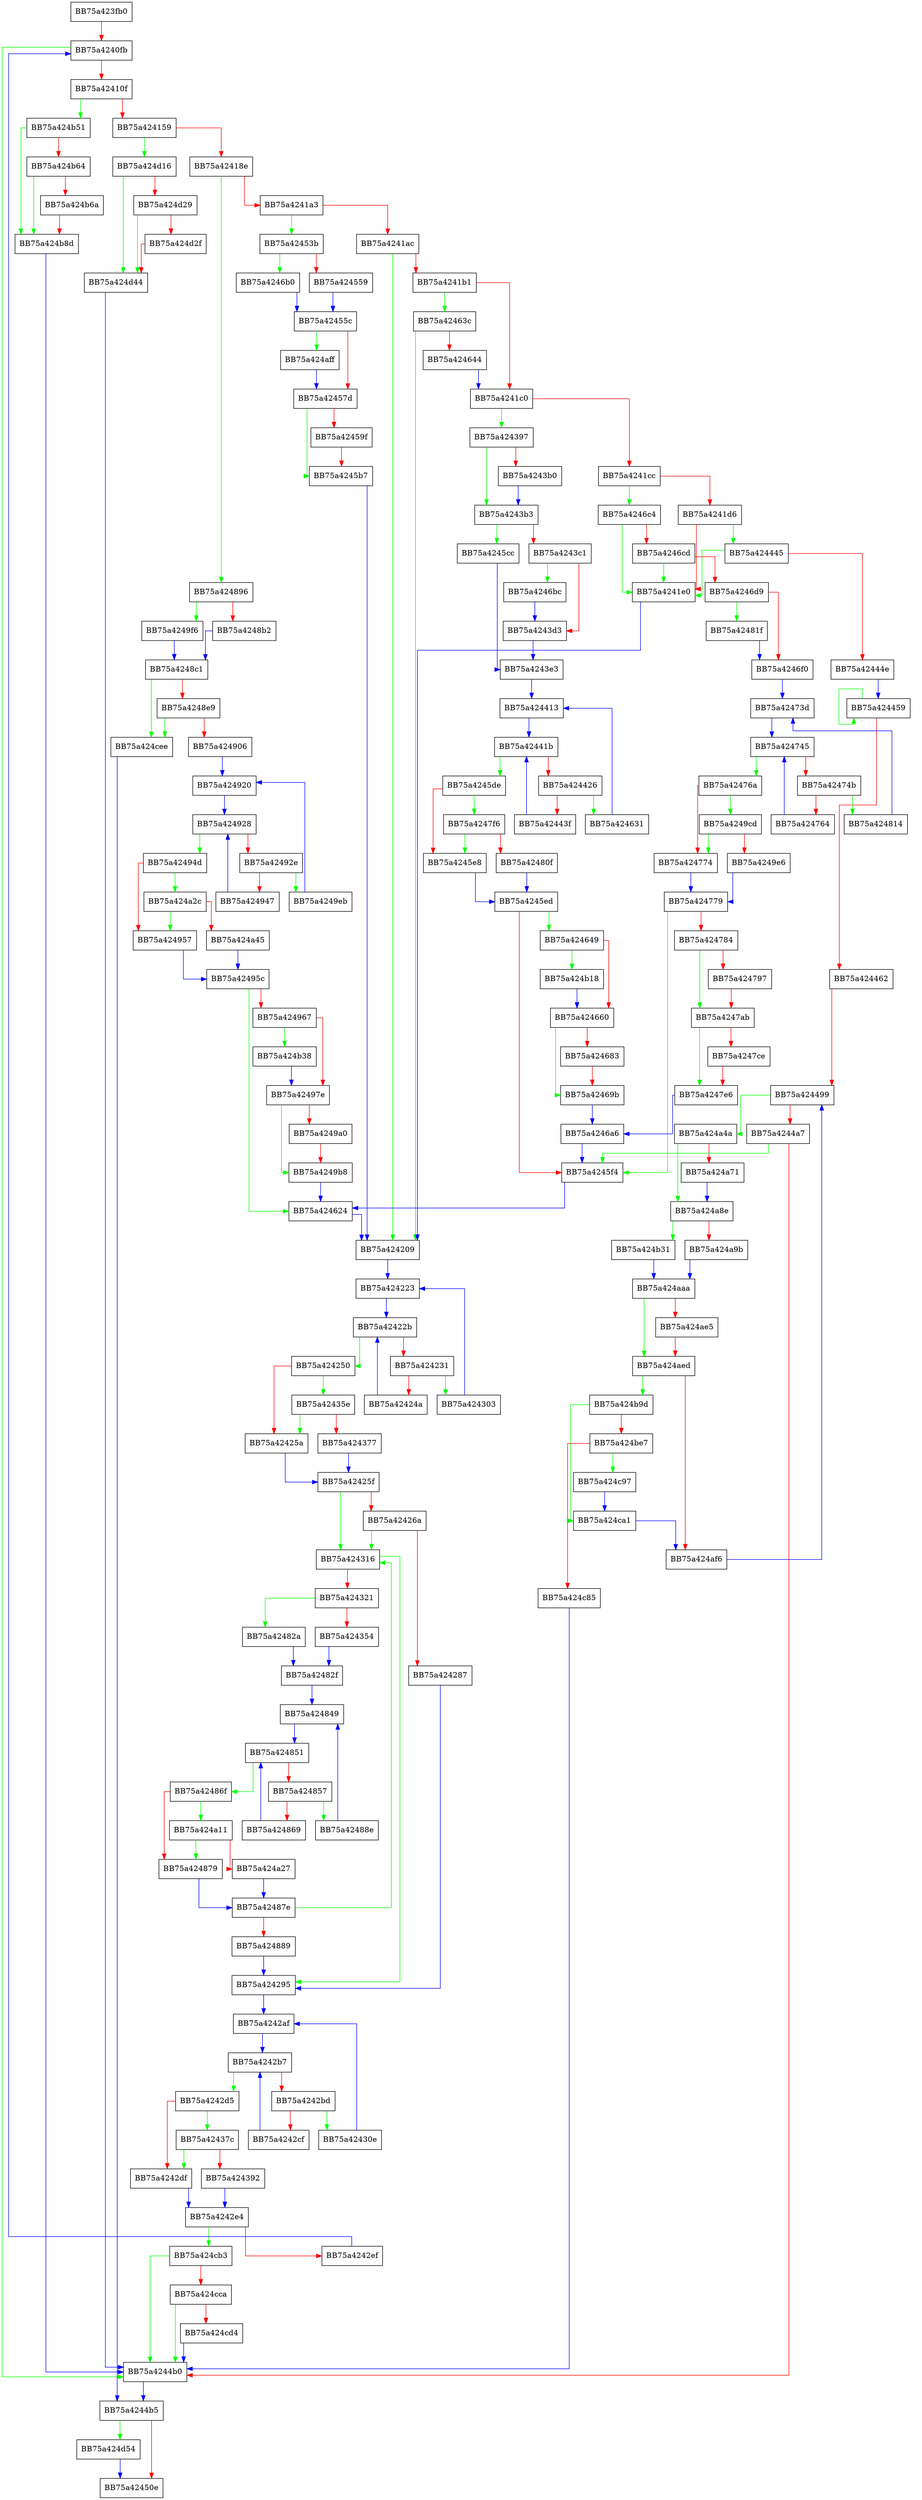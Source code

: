 digraph ResolveEntryPoint {
  node [shape="box"];
  graph [splines=ortho];
  BB75a423fb0 -> BB75a4240fb [color="red"];
  BB75a4240fb -> BB75a4244b0 [color="green"];
  BB75a4240fb -> BB75a42410f [color="red"];
  BB75a42410f -> BB75a424b51 [color="green"];
  BB75a42410f -> BB75a424159 [color="red"];
  BB75a424159 -> BB75a424d16 [color="green"];
  BB75a424159 -> BB75a42418e [color="red"];
  BB75a42418e -> BB75a424896 [color="green"];
  BB75a42418e -> BB75a4241a3 [color="red"];
  BB75a4241a3 -> BB75a42453b [color="green"];
  BB75a4241a3 -> BB75a4241ac [color="red"];
  BB75a4241ac -> BB75a424209 [color="green"];
  BB75a4241ac -> BB75a4241b1 [color="red"];
  BB75a4241b1 -> BB75a42463c [color="green"];
  BB75a4241b1 -> BB75a4241c0 [color="red"];
  BB75a4241c0 -> BB75a424397 [color="green"];
  BB75a4241c0 -> BB75a4241cc [color="red"];
  BB75a4241cc -> BB75a4246c4 [color="green"];
  BB75a4241cc -> BB75a4241d6 [color="red"];
  BB75a4241d6 -> BB75a424445 [color="green"];
  BB75a4241d6 -> BB75a4241e0 [color="red"];
  BB75a4241e0 -> BB75a424209 [color="blue"];
  BB75a424209 -> BB75a424223 [color="blue"];
  BB75a424223 -> BB75a42422b [color="blue"];
  BB75a42422b -> BB75a424250 [color="green"];
  BB75a42422b -> BB75a424231 [color="red"];
  BB75a424231 -> BB75a424303 [color="green"];
  BB75a424231 -> BB75a42424a [color="red"];
  BB75a42424a -> BB75a42422b [color="blue"];
  BB75a424250 -> BB75a42435e [color="green"];
  BB75a424250 -> BB75a42425a [color="red"];
  BB75a42425a -> BB75a42425f [color="blue"];
  BB75a42425f -> BB75a424316 [color="green"];
  BB75a42425f -> BB75a42426a [color="red"];
  BB75a42426a -> BB75a424316 [color="green"];
  BB75a42426a -> BB75a424287 [color="red"];
  BB75a424287 -> BB75a424295 [color="blue"];
  BB75a424295 -> BB75a4242af [color="blue"];
  BB75a4242af -> BB75a4242b7 [color="blue"];
  BB75a4242b7 -> BB75a4242d5 [color="green"];
  BB75a4242b7 -> BB75a4242bd [color="red"];
  BB75a4242bd -> BB75a42430e [color="green"];
  BB75a4242bd -> BB75a4242cf [color="red"];
  BB75a4242cf -> BB75a4242b7 [color="blue"];
  BB75a4242d5 -> BB75a42437c [color="green"];
  BB75a4242d5 -> BB75a4242df [color="red"];
  BB75a4242df -> BB75a4242e4 [color="blue"];
  BB75a4242e4 -> BB75a424cb3 [color="green"];
  BB75a4242e4 -> BB75a4242ef [color="red"];
  BB75a4242ef -> BB75a4240fb [color="blue"];
  BB75a424303 -> BB75a424223 [color="blue"];
  BB75a42430e -> BB75a4242af [color="blue"];
  BB75a424316 -> BB75a424295 [color="green"];
  BB75a424316 -> BB75a424321 [color="red"];
  BB75a424321 -> BB75a42482a [color="green"];
  BB75a424321 -> BB75a424354 [color="red"];
  BB75a424354 -> BB75a42482f [color="blue"];
  BB75a42435e -> BB75a42425a [color="green"];
  BB75a42435e -> BB75a424377 [color="red"];
  BB75a424377 -> BB75a42425f [color="blue"];
  BB75a42437c -> BB75a4242df [color="green"];
  BB75a42437c -> BB75a424392 [color="red"];
  BB75a424392 -> BB75a4242e4 [color="blue"];
  BB75a424397 -> BB75a4243b3 [color="green"];
  BB75a424397 -> BB75a4243b0 [color="red"];
  BB75a4243b0 -> BB75a4243b3 [color="blue"];
  BB75a4243b3 -> BB75a4245cc [color="green"];
  BB75a4243b3 -> BB75a4243c1 [color="red"];
  BB75a4243c1 -> BB75a4246bc [color="green"];
  BB75a4243c1 -> BB75a4243d3 [color="red"];
  BB75a4243d3 -> BB75a4243e3 [color="blue"];
  BB75a4243e3 -> BB75a424413 [color="blue"];
  BB75a424413 -> BB75a42441b [color="blue"];
  BB75a42441b -> BB75a4245de [color="green"];
  BB75a42441b -> BB75a424426 [color="red"];
  BB75a424426 -> BB75a424631 [color="green"];
  BB75a424426 -> BB75a42443f [color="red"];
  BB75a42443f -> BB75a42441b [color="blue"];
  BB75a424445 -> BB75a4241e0 [color="green"];
  BB75a424445 -> BB75a42444e [color="red"];
  BB75a42444e -> BB75a424459 [color="blue"];
  BB75a424459 -> BB75a424459 [color="green"];
  BB75a424459 -> BB75a424462 [color="red"];
  BB75a424462 -> BB75a424499 [color="red"];
  BB75a424499 -> BB75a424a4a [color="green"];
  BB75a424499 -> BB75a4244a7 [color="red"];
  BB75a4244a7 -> BB75a4245f4 [color="green"];
  BB75a4244a7 -> BB75a4244b0 [color="red"];
  BB75a4244b0 -> BB75a4244b5 [color="blue"];
  BB75a4244b5 -> BB75a424d54 [color="green"];
  BB75a4244b5 -> BB75a42450e [color="red"];
  BB75a42453b -> BB75a4246b0 [color="green"];
  BB75a42453b -> BB75a424559 [color="red"];
  BB75a424559 -> BB75a42455c [color="blue"];
  BB75a42455c -> BB75a424aff [color="green"];
  BB75a42455c -> BB75a42457d [color="red"];
  BB75a42457d -> BB75a4245b7 [color="green"];
  BB75a42457d -> BB75a42459f [color="red"];
  BB75a42459f -> BB75a4245b7 [color="red"];
  BB75a4245b7 -> BB75a424209 [color="blue"];
  BB75a4245cc -> BB75a4243e3 [color="blue"];
  BB75a4245de -> BB75a4247f6 [color="green"];
  BB75a4245de -> BB75a4245e8 [color="red"];
  BB75a4245e8 -> BB75a4245ed [color="blue"];
  BB75a4245ed -> BB75a424649 [color="green"];
  BB75a4245ed -> BB75a4245f4 [color="red"];
  BB75a4245f4 -> BB75a424624 [color="blue"];
  BB75a424624 -> BB75a424209 [color="blue"];
  BB75a424631 -> BB75a424413 [color="blue"];
  BB75a42463c -> BB75a424209 [color="green"];
  BB75a42463c -> BB75a424644 [color="red"];
  BB75a424644 -> BB75a4241c0 [color="blue"];
  BB75a424649 -> BB75a424b18 [color="green"];
  BB75a424649 -> BB75a424660 [color="red"];
  BB75a424660 -> BB75a42469b [color="green"];
  BB75a424660 -> BB75a424683 [color="red"];
  BB75a424683 -> BB75a42469b [color="red"];
  BB75a42469b -> BB75a4246a6 [color="blue"];
  BB75a4246a6 -> BB75a4245f4 [color="blue"];
  BB75a4246b0 -> BB75a42455c [color="blue"];
  BB75a4246bc -> BB75a4243d3 [color="blue"];
  BB75a4246c4 -> BB75a4241e0 [color="green"];
  BB75a4246c4 -> BB75a4246cd [color="red"];
  BB75a4246cd -> BB75a4241e0 [color="green"];
  BB75a4246cd -> BB75a4246d9 [color="red"];
  BB75a4246d9 -> BB75a42481f [color="green"];
  BB75a4246d9 -> BB75a4246f0 [color="red"];
  BB75a4246f0 -> BB75a42473d [color="blue"];
  BB75a42473d -> BB75a424745 [color="blue"];
  BB75a424745 -> BB75a42476a [color="green"];
  BB75a424745 -> BB75a42474b [color="red"];
  BB75a42474b -> BB75a424814 [color="green"];
  BB75a42474b -> BB75a424764 [color="red"];
  BB75a424764 -> BB75a424745 [color="blue"];
  BB75a42476a -> BB75a4249cd [color="green"];
  BB75a42476a -> BB75a424774 [color="red"];
  BB75a424774 -> BB75a424779 [color="blue"];
  BB75a424779 -> BB75a4245f4 [color="green"];
  BB75a424779 -> BB75a424784 [color="red"];
  BB75a424784 -> BB75a4247ab [color="green"];
  BB75a424784 -> BB75a424797 [color="red"];
  BB75a424797 -> BB75a4247ab [color="red"];
  BB75a4247ab -> BB75a4247e6 [color="green"];
  BB75a4247ab -> BB75a4247ce [color="red"];
  BB75a4247ce -> BB75a4247e6 [color="red"];
  BB75a4247e6 -> BB75a4246a6 [color="blue"];
  BB75a4247f6 -> BB75a4245e8 [color="green"];
  BB75a4247f6 -> BB75a42480f [color="red"];
  BB75a42480f -> BB75a4245ed [color="blue"];
  BB75a424814 -> BB75a42473d [color="blue"];
  BB75a42481f -> BB75a4246f0 [color="blue"];
  BB75a42482a -> BB75a42482f [color="blue"];
  BB75a42482f -> BB75a424849 [color="blue"];
  BB75a424849 -> BB75a424851 [color="blue"];
  BB75a424851 -> BB75a42486f [color="green"];
  BB75a424851 -> BB75a424857 [color="red"];
  BB75a424857 -> BB75a42488e [color="green"];
  BB75a424857 -> BB75a424869 [color="red"];
  BB75a424869 -> BB75a424851 [color="blue"];
  BB75a42486f -> BB75a424a11 [color="green"];
  BB75a42486f -> BB75a424879 [color="red"];
  BB75a424879 -> BB75a42487e [color="blue"];
  BB75a42487e -> BB75a424316 [color="green"];
  BB75a42487e -> BB75a424889 [color="red"];
  BB75a424889 -> BB75a424295 [color="blue"];
  BB75a42488e -> BB75a424849 [color="blue"];
  BB75a424896 -> BB75a4249f6 [color="green"];
  BB75a424896 -> BB75a4248b2 [color="red"];
  BB75a4248b2 -> BB75a4248c1 [color="blue"];
  BB75a4248c1 -> BB75a424cee [color="green"];
  BB75a4248c1 -> BB75a4248e9 [color="red"];
  BB75a4248e9 -> BB75a424cee [color="green"];
  BB75a4248e9 -> BB75a424906 [color="red"];
  BB75a424906 -> BB75a424920 [color="blue"];
  BB75a424920 -> BB75a424928 [color="blue"];
  BB75a424928 -> BB75a42494d [color="green"];
  BB75a424928 -> BB75a42492e [color="red"];
  BB75a42492e -> BB75a4249eb [color="green"];
  BB75a42492e -> BB75a424947 [color="red"];
  BB75a424947 -> BB75a424928 [color="blue"];
  BB75a42494d -> BB75a424a2c [color="green"];
  BB75a42494d -> BB75a424957 [color="red"];
  BB75a424957 -> BB75a42495c [color="blue"];
  BB75a42495c -> BB75a424624 [color="green"];
  BB75a42495c -> BB75a424967 [color="red"];
  BB75a424967 -> BB75a424b38 [color="green"];
  BB75a424967 -> BB75a42497e [color="red"];
  BB75a42497e -> BB75a4249b8 [color="green"];
  BB75a42497e -> BB75a4249a0 [color="red"];
  BB75a4249a0 -> BB75a4249b8 [color="red"];
  BB75a4249b8 -> BB75a424624 [color="blue"];
  BB75a4249cd -> BB75a424774 [color="green"];
  BB75a4249cd -> BB75a4249e6 [color="red"];
  BB75a4249e6 -> BB75a424779 [color="blue"];
  BB75a4249eb -> BB75a424920 [color="blue"];
  BB75a4249f6 -> BB75a4248c1 [color="blue"];
  BB75a424a11 -> BB75a424879 [color="green"];
  BB75a424a11 -> BB75a424a27 [color="red"];
  BB75a424a27 -> BB75a42487e [color="blue"];
  BB75a424a2c -> BB75a424957 [color="green"];
  BB75a424a2c -> BB75a424a45 [color="red"];
  BB75a424a45 -> BB75a42495c [color="blue"];
  BB75a424a4a -> BB75a424a8e [color="green"];
  BB75a424a4a -> BB75a424a71 [color="red"];
  BB75a424a71 -> BB75a424a8e [color="blue"];
  BB75a424a8e -> BB75a424b31 [color="green"];
  BB75a424a8e -> BB75a424a9b [color="red"];
  BB75a424a9b -> BB75a424aaa [color="blue"];
  BB75a424aaa -> BB75a424aed [color="green"];
  BB75a424aaa -> BB75a424ae5 [color="red"];
  BB75a424ae5 -> BB75a424aed [color="red"];
  BB75a424aed -> BB75a424b9d [color="green"];
  BB75a424aed -> BB75a424af6 [color="red"];
  BB75a424af6 -> BB75a424499 [color="blue"];
  BB75a424aff -> BB75a42457d [color="blue"];
  BB75a424b18 -> BB75a424660 [color="blue"];
  BB75a424b31 -> BB75a424aaa [color="blue"];
  BB75a424b38 -> BB75a42497e [color="blue"];
  BB75a424b51 -> BB75a424b8d [color="green"];
  BB75a424b51 -> BB75a424b64 [color="red"];
  BB75a424b64 -> BB75a424b8d [color="green"];
  BB75a424b64 -> BB75a424b6a [color="red"];
  BB75a424b6a -> BB75a424b8d [color="red"];
  BB75a424b8d -> BB75a4244b0 [color="blue"];
  BB75a424b9d -> BB75a424ca1 [color="green"];
  BB75a424b9d -> BB75a424be7 [color="red"];
  BB75a424be7 -> BB75a424c97 [color="green"];
  BB75a424be7 -> BB75a424c85 [color="red"];
  BB75a424c85 -> BB75a4244b0 [color="blue"];
  BB75a424c97 -> BB75a424ca1 [color="blue"];
  BB75a424ca1 -> BB75a424af6 [color="blue"];
  BB75a424cb3 -> BB75a4244b0 [color="green"];
  BB75a424cb3 -> BB75a424cca [color="red"];
  BB75a424cca -> BB75a4244b0 [color="green"];
  BB75a424cca -> BB75a424cd4 [color="red"];
  BB75a424cd4 -> BB75a4244b0 [color="blue"];
  BB75a424cee -> BB75a4244b5 [color="blue"];
  BB75a424d16 -> BB75a424d44 [color="green"];
  BB75a424d16 -> BB75a424d29 [color="red"];
  BB75a424d29 -> BB75a424d44 [color="green"];
  BB75a424d29 -> BB75a424d2f [color="red"];
  BB75a424d2f -> BB75a424d44 [color="red"];
  BB75a424d44 -> BB75a4244b0 [color="blue"];
  BB75a424d54 -> BB75a42450e [color="blue"];
}
